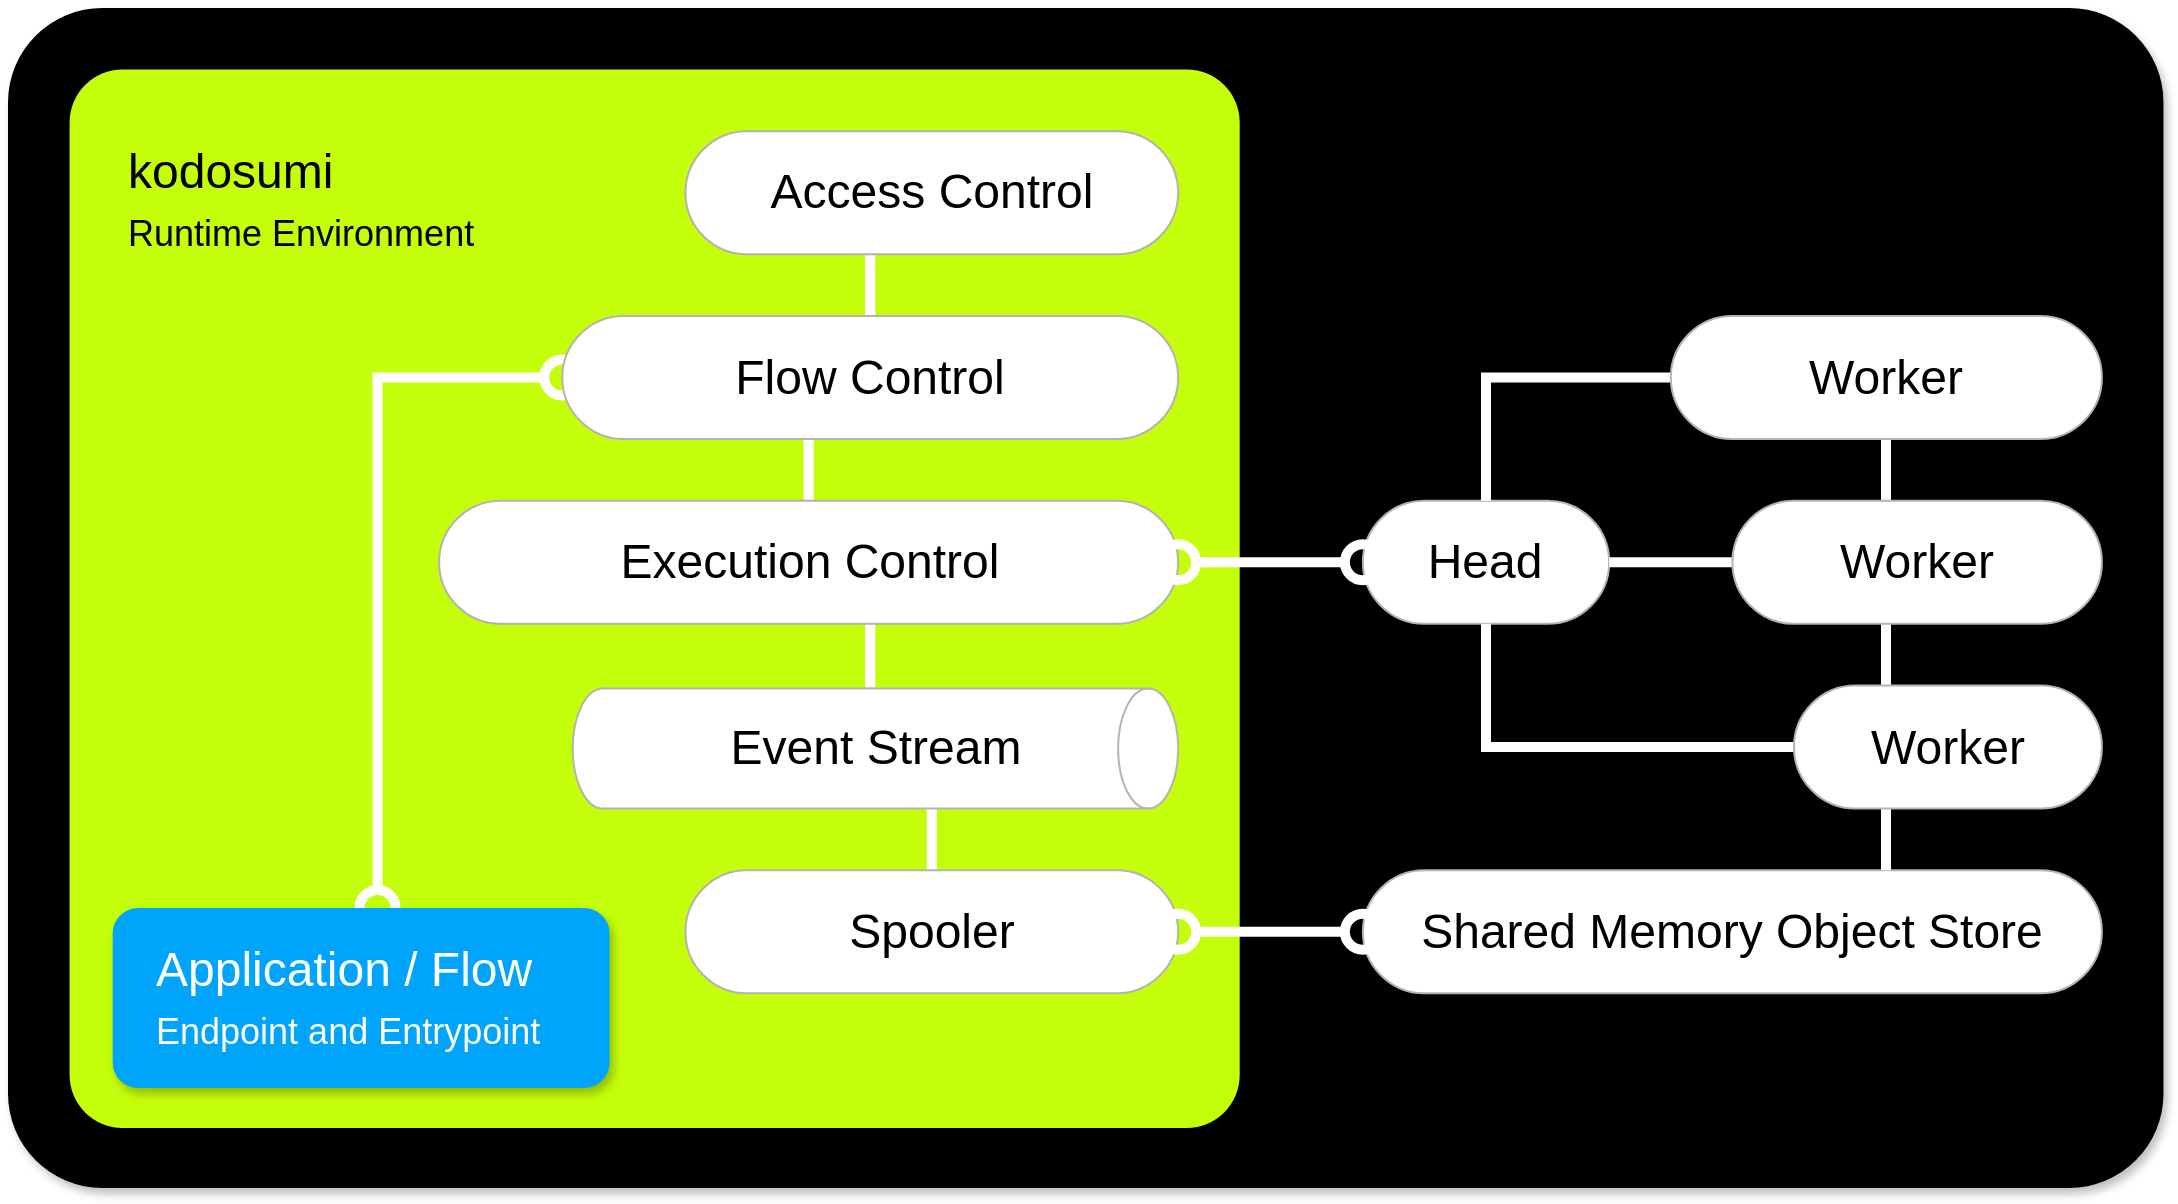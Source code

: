 <mxfile version="27.0.5">
  <diagram id="h9ToD_0_y91lQSP-uFNY" name="architecture">
    <mxGraphModel dx="306" dy="988" grid="1" gridSize="10" guides="1" tooltips="1" connect="1" arrows="1" fold="1" page="1" pageScale="1" pageWidth="1169" pageHeight="827" math="0" shadow="0">
      <root>
        <mxCell id="0" />
        <mxCell id="1" parent="0" />
        <mxCell id="CUa8yWjTCEi4kvTYhuKy-39" value="" style="rounded=1;whiteSpace=wrap;html=1;align=right;spacingLeft=0;arcSize=8;spacingRight=4;strokeColor=none;fillColor=light-dark(#6EFEA4,#EDEDED);verticalAlign=bottom;spacing=10;textShadow=0;shadow=1;gradientColor=light-dark(#0A4623,#EDEDED);fontColor=#FFFFFF;fontSize=24;" vertex="1" parent="1">
          <mxGeometry x="1200" y="40" width="1077.74" height="590" as="geometry" />
        </mxCell>
        <mxCell id="CUa8yWjTCEi4kvTYhuKy-40" value="" style="rounded=1;whiteSpace=wrap;html=1;align=left;spacingLeft=5;arcSize=5;fillColor=light-dark(#C4FE0A,#EDEDED);gradientColor=none;strokeColor=none;verticalAlign=top;spacing=8;spacingBottom=0;shadow=1;fontSize=24;" vertex="1" parent="1">
          <mxGeometry x="1230.79" y="70.79" width="585.06" height="529.21" as="geometry" />
        </mxCell>
        <mxCell id="CUa8yWjTCEi4kvTYhuKy-41" value="Shared Memory Object Store" style="rounded=1;whiteSpace=wrap;html=1;verticalAlign=middle;spacing=0;fontSize=24;strokeColor=#B3B3B3;arcSize=50;strokeWidth=1;align=center;fontFamily=Helvetica;fontColor=default;fillColor=default;" vertex="1" parent="1">
          <mxGeometry x="1877.437" y="471.092" width="369.511" height="61.585" as="geometry" />
        </mxCell>
        <mxCell id="CUa8yWjTCEi4kvTYhuKy-42" value="Head" style="rounded=1;whiteSpace=wrap;html=1;verticalAlign=middle;spacing=0;fontSize=24;strokeColor=#B3B3B3;arcSize=50;strokeWidth=1;align=center;fontFamily=Helvetica;fontColor=default;fillColor=default;" vertex="1" parent="1">
          <mxGeometry x="1877.437" y="286.338" width="123.17" height="61.585" as="geometry" />
        </mxCell>
        <mxCell id="CUa8yWjTCEi4kvTYhuKy-43" value="" style="endArrow=none;html=1;rounded=0;edgeStyle=orthogonalEdgeStyle;strokeWidth=5;startFill=0;strokeColor=#FFFFFF;fontSize=24;" edge="1" parent="1" source="CUa8yWjTCEi4kvTYhuKy-42" target="CUa8yWjTCEi4kvTYhuKy-63">
          <mxGeometry width="50" height="50" relative="1" as="geometry">
            <mxPoint x="1877.437" y="378.715" as="sourcePoint" />
            <mxPoint x="2031.399" y="224.754" as="targetPoint" />
            <Array as="points">
              <mxPoint x="1939.022" y="224.754" />
            </Array>
          </mxGeometry>
        </mxCell>
        <mxCell id="CUa8yWjTCEi4kvTYhuKy-44" value="" style="rounded=0;whiteSpace=wrap;html=1;fillColor=default;strokeColor=#FFFFFF;strokeWidth=2;align=center;verticalAlign=middle;fontFamily=Helvetica;fontSize=24;fontColor=default;labelBackgroundColor=default;" vertex="1" parent="1">
          <mxGeometry x="1660.349" y="440.3" width="3.079" height="30.792" as="geometry" />
        </mxCell>
        <mxCell id="CUa8yWjTCEi4kvTYhuKy-45" value="" style="rounded=0;whiteSpace=wrap;html=1;fillColor=default;strokeColor=#FFFFFF;strokeWidth=2;align=center;verticalAlign=middle;fontFamily=Helvetica;fontSize=24;fontColor=default;labelBackgroundColor=default;" vertex="1" parent="1">
          <mxGeometry x="1629.556" y="163.169" width="3.079" height="30.792" as="geometry" />
        </mxCell>
        <mxCell id="CUa8yWjTCEi4kvTYhuKy-46" value="" style="rounded=0;whiteSpace=wrap;html=1;fillColor=default;strokeColor=#FFFFFF;strokeWidth=2;align=center;verticalAlign=middle;fontFamily=Helvetica;fontSize=24;fontColor=default;labelBackgroundColor=default;" vertex="1" parent="1">
          <mxGeometry x="1598.764" y="255.546" width="3.079" height="30.792" as="geometry" />
        </mxCell>
        <mxCell id="CUa8yWjTCEi4kvTYhuKy-47" value="" style="rounded=0;whiteSpace=wrap;html=1;fillColor=default;strokeColor=#FFFFFF;strokeWidth=2;align=center;verticalAlign=middle;fontFamily=Helvetica;fontSize=24;fontColor=default;labelBackgroundColor=default;" vertex="1" parent="1">
          <mxGeometry x="1629.556" y="347.923" width="3.079" height="30.792" as="geometry" />
        </mxCell>
        <mxCell id="CUa8yWjTCEi4kvTYhuKy-49" value="" style="endArrow=none;html=1;rounded=0;edgeStyle=orthogonalEdgeStyle;strokeWidth=5;startFill=0;strokeColor=#FFFFFF;fontSize=24;" edge="1" parent="1" source="CUa8yWjTCEi4kvTYhuKy-42" target="CUa8yWjTCEi4kvTYhuKy-61">
          <mxGeometry width="50" height="50" relative="1" as="geometry">
            <mxPoint x="1969.814" y="317.13" as="sourcePoint" />
            <mxPoint x="2062.192" y="255.546" as="targetPoint" />
            <Array as="points">
              <mxPoint x="1939.022" y="409.507" />
            </Array>
          </mxGeometry>
        </mxCell>
        <mxCell id="CUa8yWjTCEi4kvTYhuKy-50" value="" style="endArrow=oval;html=1;rounded=0;edgeStyle=orthogonalEdgeStyle;strokeWidth=5;startFill=0;entryX=0;entryY=0.5;entryDx=0;entryDy=0;strokeColor=#FFFFFF;startArrow=oval;endSize=18;startSize=18;endFill=0;fontSize=24;" edge="1" parent="1" source="CUa8yWjTCEi4kvTYhuKy-65" target="CUa8yWjTCEi4kvTYhuKy-55">
          <mxGeometry width="50" height="50" relative="1" as="geometry">
            <mxPoint x="1969.814" y="317.13" as="sourcePoint" />
            <mxPoint x="2031.399" y="163.169" as="targetPoint" />
            <Array as="points">
              <mxPoint x="1384.755" y="224.754" />
            </Array>
          </mxGeometry>
        </mxCell>
        <mxCell id="CUa8yWjTCEi4kvTYhuKy-52" value="Spooler" style="rounded=1;whiteSpace=wrap;html=1;verticalAlign=middle;spacing=0;fontSize=24;arcSize=50;align=center;strokeColor=#B3B3B3;strokeWidth=1;fontFamily=Helvetica;fontColor=default;fillColor=default;" vertex="1" parent="1">
          <mxGeometry x="1538.718" y="471.092" width="246.341" height="61.585" as="geometry" />
        </mxCell>
        <mxCell id="CUa8yWjTCEi4kvTYhuKy-53" value="Access Control" style="rounded=1;whiteSpace=wrap;html=1;verticalAlign=middle;spacing=0;fontSize=24;align=center;strokeColor=#B3B3B3;arcSize=50;fontFamily=Helvetica;fontColor=default;fillColor=default;strokeWidth=1;" vertex="1" parent="1">
          <mxGeometry x="1538.718" y="101.585" width="246.341" height="61.585" as="geometry" />
        </mxCell>
        <mxCell id="CUa8yWjTCEi4kvTYhuKy-54" value="Execution Control" style="rounded=1;whiteSpace=wrap;html=1;verticalAlign=middle;spacing=0;fontSize=24;align=center;strokeColor=#B3B3B3;arcSize=50;strokeWidth=1;fontFamily=Helvetica;fontColor=default;fillColor=default;" vertex="1" parent="1">
          <mxGeometry x="1415.548" y="286.338" width="369.511" height="61.585" as="geometry" />
        </mxCell>
        <mxCell id="CUa8yWjTCEi4kvTYhuKy-55" value="Flow Control" style="rounded=1;whiteSpace=wrap;html=1;verticalAlign=middle;spacing=0;fontSize=24;align=center;strokeColor=#B3B3B3;arcSize=50;fontFamily=Helvetica;fontColor=default;fillColor=default;strokeWidth=1;" vertex="1" parent="1">
          <mxGeometry x="1477.133" y="193.961" width="307.926" height="61.585" as="geometry" />
        </mxCell>
        <mxCell id="CUa8yWjTCEi4kvTYhuKy-56" value="&lt;div&gt;&lt;span style=&quot;background-color: transparent;&quot;&gt;&lt;font&gt;kodosumi&lt;br&gt;&lt;/font&gt;&lt;font style=&quot;font-size: 18px;&quot;&gt;Runtime Environment&lt;/font&gt;&lt;/span&gt;&lt;/div&gt;" style="rounded=1;whiteSpace=wrap;html=1;align=left;spacingLeft=0;arcSize=15;spacingRight=0;strokeColor=none;fillColor=none;verticalAlign=middle;spacing=8;fontColor=#000000;fontSize=24;shadow=1;" vertex="1" parent="1">
          <mxGeometry x="1252.347" y="90.002" width="338.718" height="92.377" as="geometry" />
        </mxCell>
        <mxCell id="CUa8yWjTCEi4kvTYhuKy-57" value="&lt;div&gt;&lt;span style=&quot;background-color: transparent;&quot;&gt;&lt;font&gt;Ray&lt;br&gt;&lt;/font&gt;&lt;font style=&quot;font-size: 18px;&quot;&gt;Distributed Compute Cluster&lt;/font&gt;&lt;/span&gt;&lt;/div&gt;" style="rounded=1;whiteSpace=wrap;html=1;align=right;spacingLeft=0;arcSize=15;spacingRight=0;strokeColor=none;fillColor=none;verticalAlign=middle;spacing=8;fontColor=#000000;fontSize=24;shadow=1;" vertex="1" parent="1">
          <mxGeometry x="1840.004" y="60.002" width="400.303" height="92.377" as="geometry" />
        </mxCell>
        <mxCell id="CUa8yWjTCEi4kvTYhuKy-58" value="" style="endArrow=none;html=1;rounded=0;edgeStyle=orthogonalEdgeStyle;strokeWidth=5;startFill=0;strokeColor=#FFFFFF;fontSize=24;" edge="1" parent="1" source="CUa8yWjTCEi4kvTYhuKy-42" target="CUa8yWjTCEi4kvTYhuKy-62">
          <mxGeometry width="50" height="50" relative="1" as="geometry">
            <mxPoint x="1969.814" y="317.13" as="sourcePoint" />
            <mxPoint x="2062.192" y="255.546" as="targetPoint" />
            <Array as="points">
              <mxPoint x="2031.399" y="317.13" />
              <mxPoint x="2031.399" y="317.13" />
            </Array>
          </mxGeometry>
        </mxCell>
        <mxCell id="CUa8yWjTCEi4kvTYhuKy-64" value="" style="endArrow=oval;html=1;rounded=0;edgeStyle=orthogonalEdgeStyle;strokeWidth=5;startFill=0;strokeColor=#FFFFFF;align=center;verticalAlign=middle;fontFamily=Helvetica;fontSize=24;fontColor=default;labelBackgroundColor=default;startArrow=oval;startSize=18;endFill=0;endSize=18;" edge="1" parent="1" source="CUa8yWjTCEi4kvTYhuKy-54" target="CUa8yWjTCEi4kvTYhuKy-42">
          <mxGeometry width="50" height="50" relative="1" as="geometry">
            <mxPoint x="1969.814" y="317.13" as="sourcePoint" />
            <mxPoint x="2062.192" y="255.546" as="targetPoint" />
            <Array as="points" />
          </mxGeometry>
        </mxCell>
        <mxCell id="CUa8yWjTCEi4kvTYhuKy-65" value="Application / Flow&lt;div&gt;&lt;span style=&quot;background-color: transparent; color: light-dark(rgb(255, 255, 255), rgb(18, 18, 18));&quot;&gt;&lt;font style=&quot;font-size: 18px;&quot;&gt;Endpoint and Entrypoint&lt;/font&gt;&lt;/span&gt;&lt;/div&gt;" style="rounded=1;whiteSpace=wrap;html=1;align=left;spacingLeft=14;arcSize=14;spacingRight=0;strokeColor=none;fillColor=light-dark(#00A4FA,#EDEDED);verticalAlign=middle;spacing=8;fontColor=#FFFFFF;fontSize=24;shadow=1;" vertex="1" parent="1">
          <mxGeometry x="1252.35" y="490" width="248.41" height="90" as="geometry" />
        </mxCell>
        <mxCell id="CUa8yWjTCEi4kvTYhuKy-66" value="" style="endArrow=none;html=1;rounded=0;edgeStyle=orthogonalEdgeStyle;strokeWidth=5;startFill=0;strokeColor=#FFFFFF;fontSize=24;" edge="1" parent="1" source="CUa8yWjTCEi4kvTYhuKy-41" target="CUa8yWjTCEi4kvTYhuKy-63">
          <mxGeometry width="50" height="50" relative="1" as="geometry">
            <mxPoint x="1949" y="296" as="sourcePoint" />
            <mxPoint x="2041" y="235" as="targetPoint" />
            <Array as="points">
              <mxPoint x="2139" y="471" />
            </Array>
          </mxGeometry>
        </mxCell>
        <mxCell id="CUa8yWjTCEi4kvTYhuKy-61" value="Worker" style="rounded=1;whiteSpace=wrap;html=1;verticalAlign=middle;spacing=0;fontSize=24;strokeColor=#B3B3B3;arcSize=50;strokeWidth=1;align=center;fontFamily=Helvetica;fontColor=default;fillColor=default;" vertex="1" parent="1">
          <mxGeometry x="2092.985" y="378.715" width="153.963" height="61.585" as="geometry" />
        </mxCell>
        <mxCell id="CUa8yWjTCEi4kvTYhuKy-62" value="Worker" style="rounded=1;whiteSpace=wrap;html=1;verticalAlign=middle;spacing=0;fontSize=24;strokeColor=#B3B3B3;arcSize=50;strokeWidth=1;align=center;fontFamily=Helvetica;fontColor=default;fillColor=default;" vertex="1" parent="1">
          <mxGeometry x="2062.192" y="286.338" width="184.755" height="61.585" as="geometry" />
        </mxCell>
        <mxCell id="CUa8yWjTCEi4kvTYhuKy-63" value="Worker" style="rounded=1;whiteSpace=wrap;html=1;verticalAlign=middle;spacing=0;fontSize=24;strokeColor=#B3B3B3;arcSize=50;strokeWidth=1;align=center;fontFamily=Helvetica;fontColor=default;fillColor=default;" vertex="1" parent="1">
          <mxGeometry x="2031.399" y="193.961" width="215.548" height="61.585" as="geometry" />
        </mxCell>
        <mxCell id="CUa8yWjTCEi4kvTYhuKy-67" value="" style="endArrow=oval;html=1;rounded=0;edgeStyle=orthogonalEdgeStyle;strokeWidth=5;startFill=0;strokeColor=#FFFFFF;align=center;verticalAlign=middle;fontFamily=Helvetica;fontSize=24;fontColor=default;labelBackgroundColor=default;startArrow=oval;startSize=18;endFill=0;endSize=18;" edge="1" parent="1" source="CUa8yWjTCEi4kvTYhuKy-52" target="CUa8yWjTCEi4kvTYhuKy-41">
          <mxGeometry width="50" height="50" relative="1" as="geometry">
            <mxPoint x="1795" y="327" as="sourcePoint" />
            <mxPoint x="1887" y="327" as="targetPoint" />
            <Array as="points" />
          </mxGeometry>
        </mxCell>
        <mxCell id="CUa8yWjTCEi4kvTYhuKy-68" value="" style="shape=cylinder3;whiteSpace=wrap;html=1;boundedLbl=1;backgroundOutline=1;size=15;rotation=90;strokeColor=#B3B3B3;strokeWidth=1;rounded=1;align=center;verticalAlign=middle;spacing=0;arcSize=50;fontFamily=Helvetica;fontSize=24;fontColor=default;fillColor=default;" vertex="1" parent="1">
          <mxGeometry x="1603.72" y="258.96" width="60" height="302.68" as="geometry" />
        </mxCell>
        <mxCell id="CUa8yWjTCEi4kvTYhuKy-69" value="Event Stream" style="text;html=1;align=center;verticalAlign=middle;whiteSpace=wrap;rounded=0;fontSize=24;" vertex="1" parent="1">
          <mxGeometry x="1543.72" y="395.3" width="180" height="30" as="geometry" />
        </mxCell>
      </root>
    </mxGraphModel>
  </diagram>
</mxfile>
